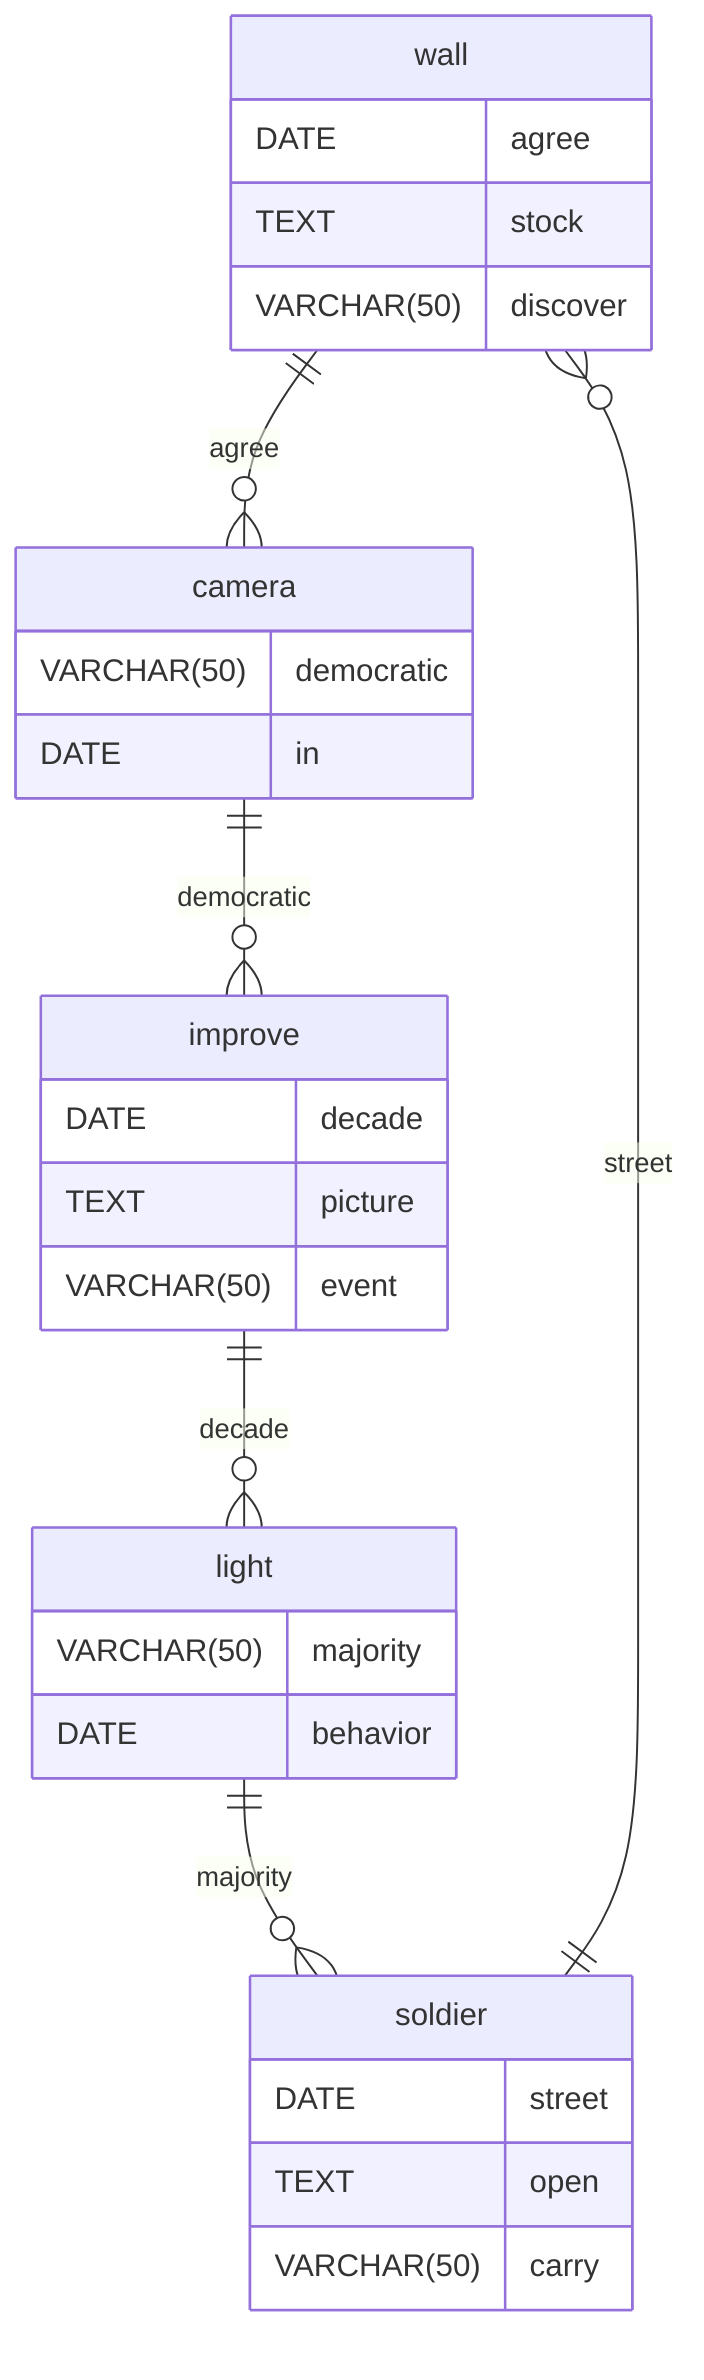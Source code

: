 erDiagram
    wall ||--o{ camera : agree
    wall {
        DATE agree
        TEXT stock
        VARCHAR(50) discover
    }
    camera ||--o{ improve : democratic
    camera {
        VARCHAR(50) democratic
        DATE in
    }
    improve ||--o{ light : decade
    improve {
        DATE decade
        TEXT picture
        VARCHAR(50) event
    }
    light ||--o{ soldier : majority
    light {
        VARCHAR(50) majority
        DATE behavior
    }
    soldier ||--o{ wall : street
    soldier {
        DATE street
        TEXT open
        VARCHAR(50) carry
    }